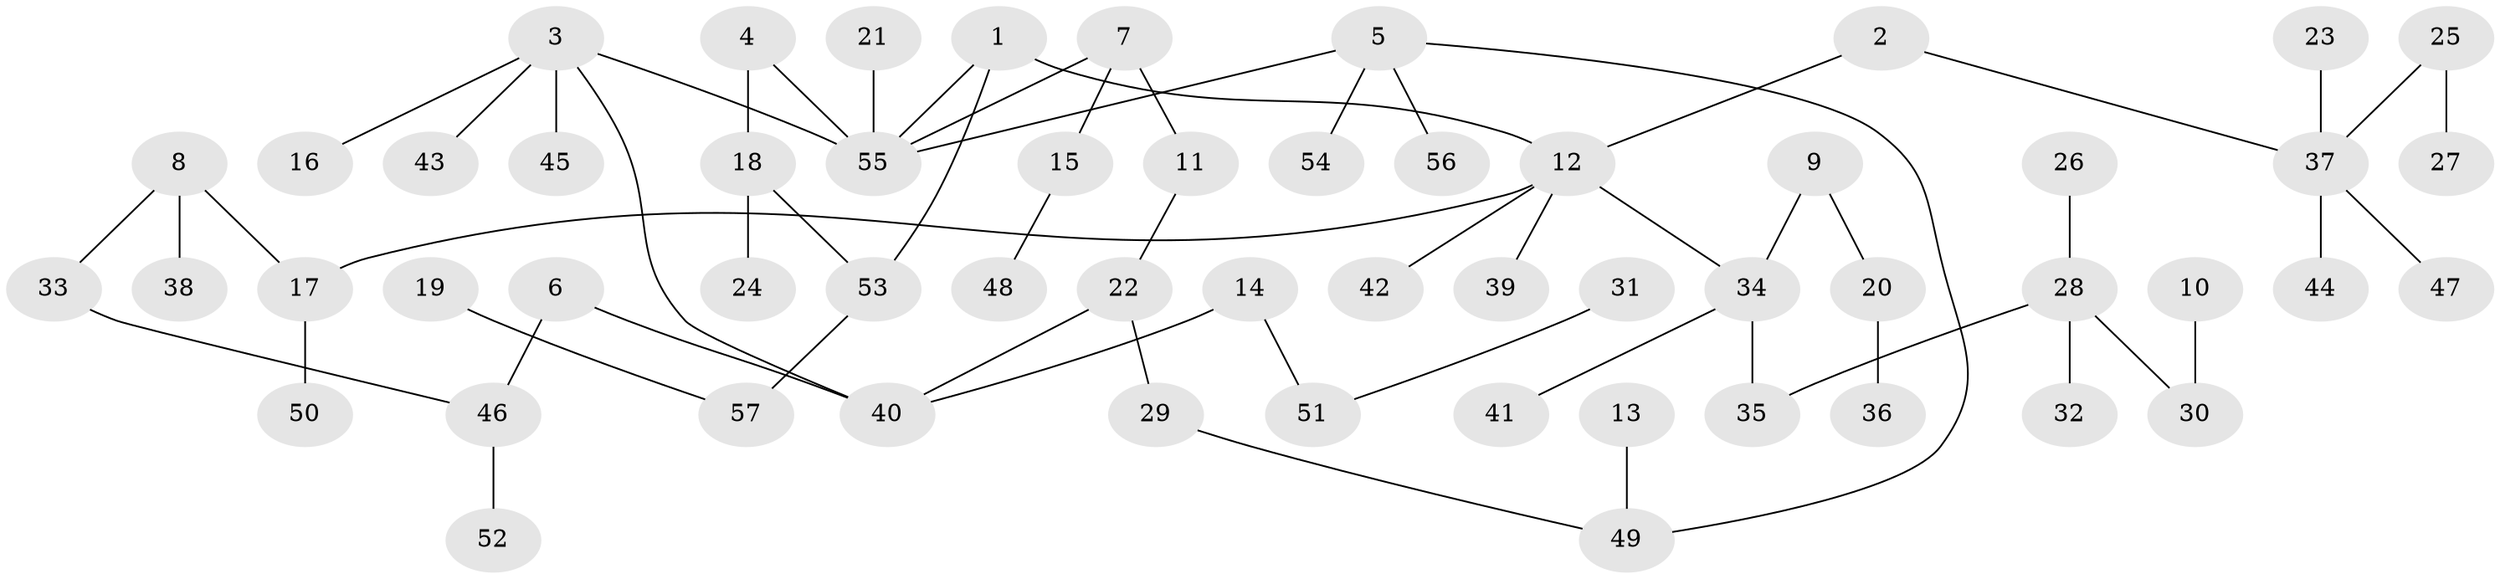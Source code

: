 // original degree distribution, {3: 0.15789473684210525, 7: 0.008771929824561403, 6: 0.02631578947368421, 8: 0.008771929824561403, 2: 0.23684210526315788, 4: 0.06140350877192982, 5: 0.017543859649122806, 1: 0.4824561403508772}
// Generated by graph-tools (version 1.1) at 2025/00/03/09/25 03:00:58]
// undirected, 57 vertices, 60 edges
graph export_dot {
graph [start="1"]
  node [color=gray90,style=filled];
  1;
  2;
  3;
  4;
  5;
  6;
  7;
  8;
  9;
  10;
  11;
  12;
  13;
  14;
  15;
  16;
  17;
  18;
  19;
  20;
  21;
  22;
  23;
  24;
  25;
  26;
  27;
  28;
  29;
  30;
  31;
  32;
  33;
  34;
  35;
  36;
  37;
  38;
  39;
  40;
  41;
  42;
  43;
  44;
  45;
  46;
  47;
  48;
  49;
  50;
  51;
  52;
  53;
  54;
  55;
  56;
  57;
  1 -- 12 [weight=1.0];
  1 -- 53 [weight=1.0];
  1 -- 55 [weight=1.0];
  2 -- 12 [weight=1.0];
  2 -- 37 [weight=1.0];
  3 -- 16 [weight=1.0];
  3 -- 40 [weight=1.0];
  3 -- 43 [weight=1.0];
  3 -- 45 [weight=1.0];
  3 -- 55 [weight=1.0];
  4 -- 18 [weight=1.0];
  4 -- 55 [weight=1.0];
  5 -- 49 [weight=1.0];
  5 -- 54 [weight=1.0];
  5 -- 55 [weight=1.0];
  5 -- 56 [weight=1.0];
  6 -- 40 [weight=1.0];
  6 -- 46 [weight=1.0];
  7 -- 11 [weight=1.0];
  7 -- 15 [weight=1.0];
  7 -- 55 [weight=1.0];
  8 -- 17 [weight=1.0];
  8 -- 33 [weight=1.0];
  8 -- 38 [weight=1.0];
  9 -- 20 [weight=1.0];
  9 -- 34 [weight=1.0];
  10 -- 30 [weight=1.0];
  11 -- 22 [weight=1.0];
  12 -- 17 [weight=1.0];
  12 -- 34 [weight=1.0];
  12 -- 39 [weight=1.0];
  12 -- 42 [weight=1.0];
  13 -- 49 [weight=1.0];
  14 -- 40 [weight=1.0];
  14 -- 51 [weight=1.0];
  15 -- 48 [weight=1.0];
  17 -- 50 [weight=1.0];
  18 -- 24 [weight=1.0];
  18 -- 53 [weight=1.0];
  19 -- 57 [weight=1.0];
  20 -- 36 [weight=1.0];
  21 -- 55 [weight=1.0];
  22 -- 29 [weight=1.0];
  22 -- 40 [weight=1.0];
  23 -- 37 [weight=1.0];
  25 -- 27 [weight=1.0];
  25 -- 37 [weight=1.0];
  26 -- 28 [weight=1.0];
  28 -- 30 [weight=1.0];
  28 -- 32 [weight=1.0];
  28 -- 35 [weight=1.0];
  29 -- 49 [weight=1.0];
  31 -- 51 [weight=1.0];
  33 -- 46 [weight=1.0];
  34 -- 35 [weight=1.0];
  34 -- 41 [weight=1.0];
  37 -- 44 [weight=1.0];
  37 -- 47 [weight=1.0];
  46 -- 52 [weight=1.0];
  53 -- 57 [weight=1.0];
}
